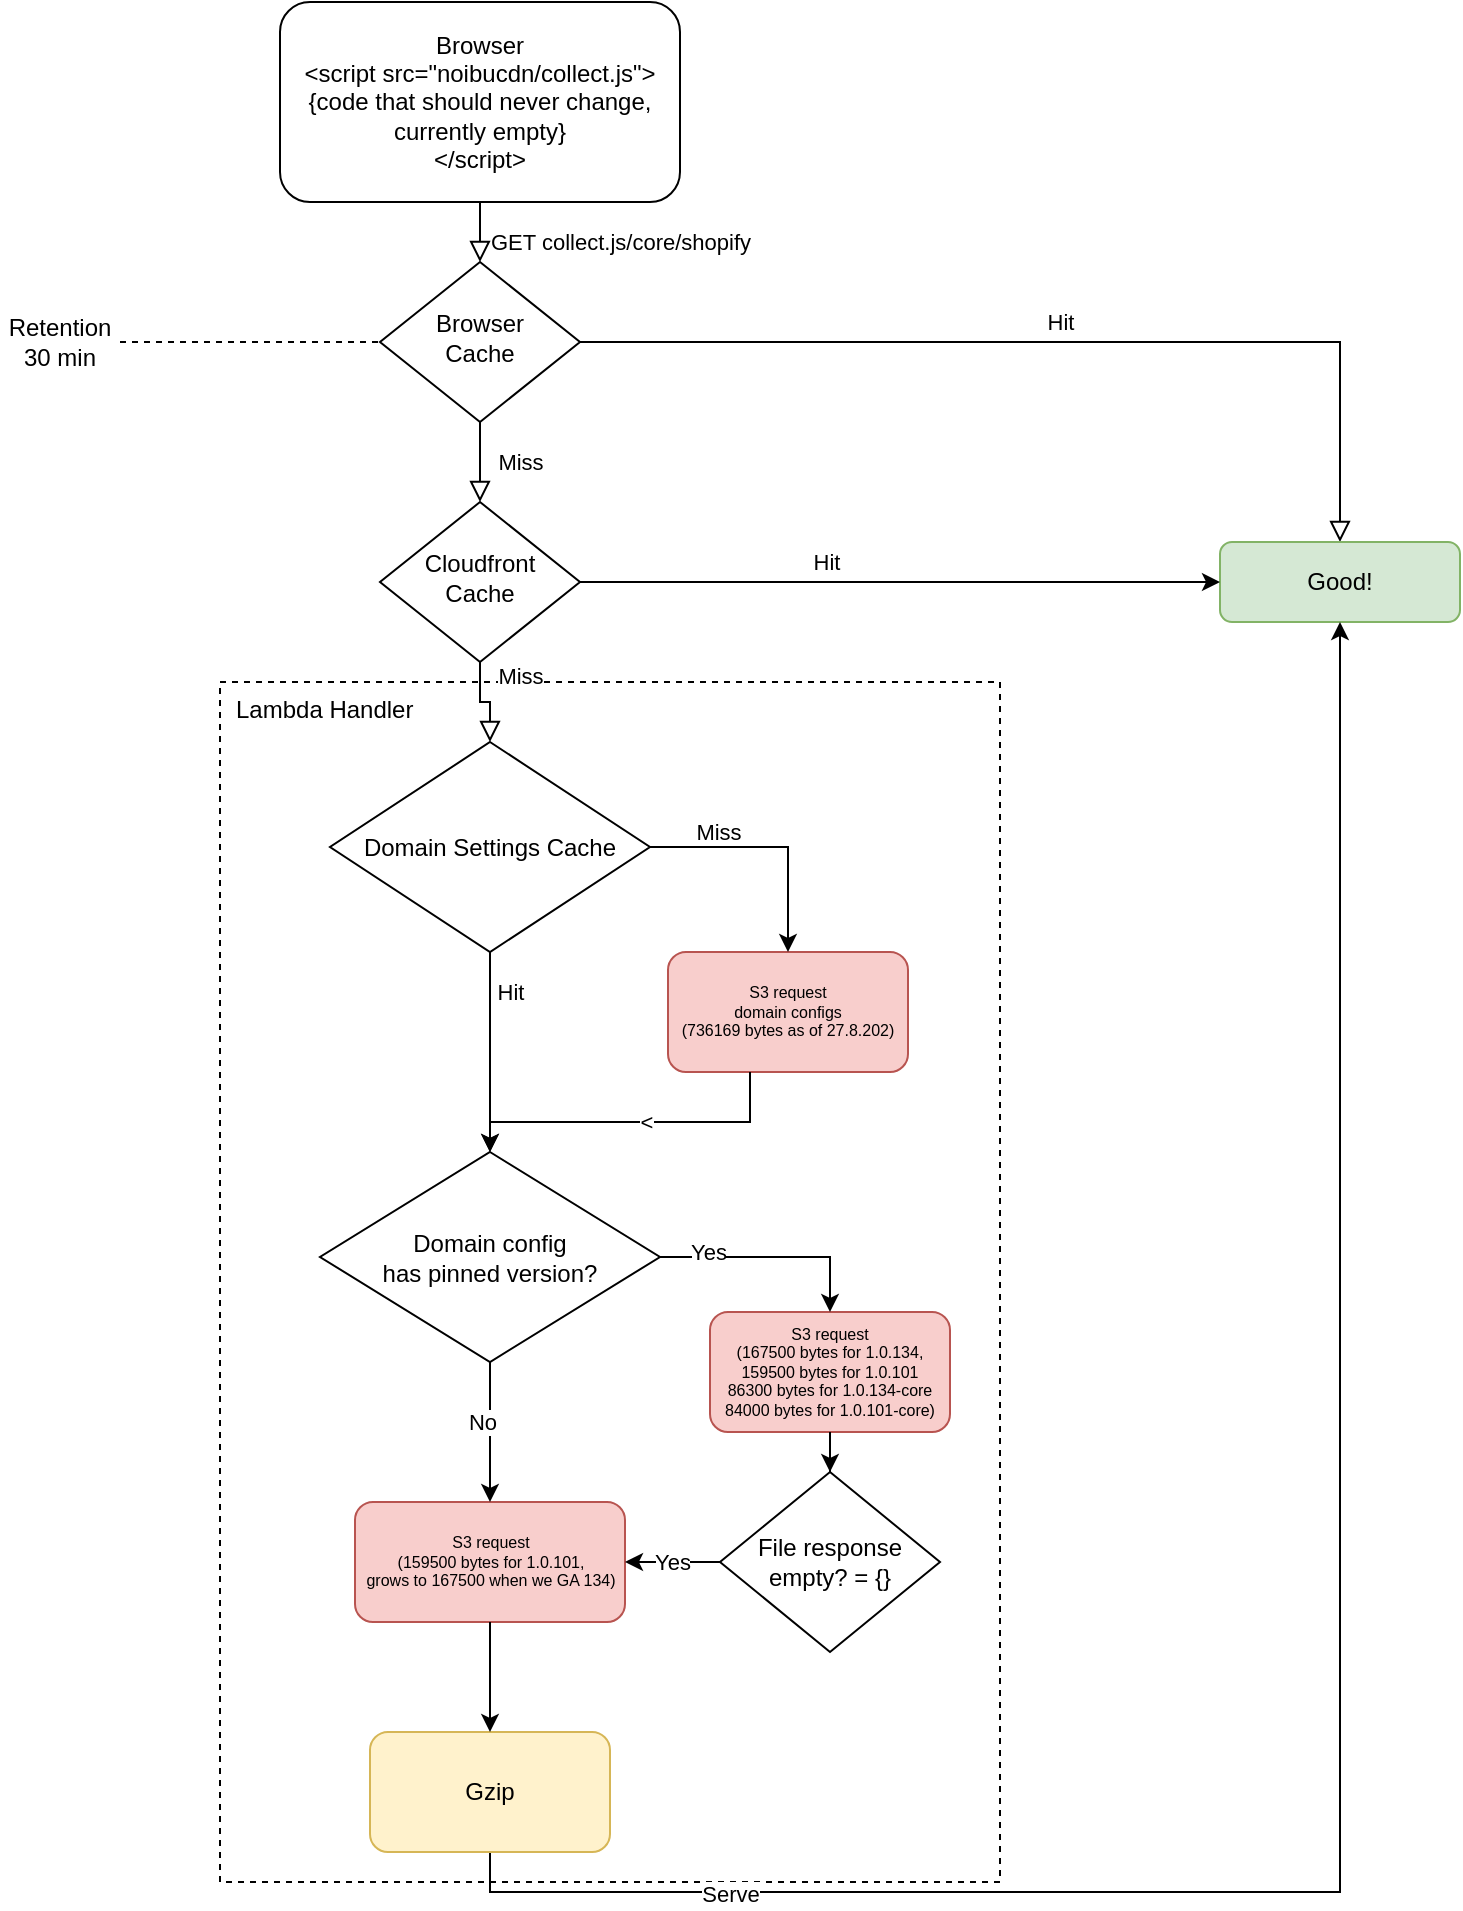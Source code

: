 <mxfile version="21.6.9" type="github">
  <diagram id="C5RBs43oDa-KdzZeNtuy" name="Page-1">
    <mxGraphModel dx="1195" dy="586" grid="1" gridSize="10" guides="1" tooltips="1" connect="1" arrows="1" fold="1" page="1" pageScale="1" pageWidth="827" pageHeight="1169" math="0" shadow="0">
      <root>
        <mxCell id="WIyWlLk6GJQsqaUBKTNV-0" />
        <mxCell id="WIyWlLk6GJQsqaUBKTNV-1" parent="WIyWlLk6GJQsqaUBKTNV-0" />
        <mxCell id="WIyWlLk6GJQsqaUBKTNV-11" value="Lambda Handler" style="rounded=0;whiteSpace=wrap;html=1;fontSize=12;glass=0;strokeWidth=1;shadow=0;fillColor=none;dashed=1;align=left;spacingLeft=6;verticalAlign=top;container=1;" parent="WIyWlLk6GJQsqaUBKTNV-1" vertex="1">
          <mxGeometry x="130" y="420" width="390" height="600" as="geometry" />
        </mxCell>
        <mxCell id="O_7KRulGqlB65XR4QwIi-27" value="S3 request&lt;br style=&quot;border-color: var(--border-color); font-size: 8px;&quot;&gt;&lt;span style=&quot;font-size: 8px;&quot;&gt;(&lt;/span&gt;&lt;span style=&quot;font-size: 8px;&quot;&gt;159500 bytes for 1.0.101,&lt;br&gt;&lt;/span&gt;&lt;span style=&quot;font-size: 8px;&quot;&gt;grows to 167500 when we GA 134)&lt;/span&gt;" style="rounded=1;whiteSpace=wrap;html=1;fillColor=#f8cecc;strokeColor=#b85450;fontSize=8;" vertex="1" parent="WIyWlLk6GJQsqaUBKTNV-11">
          <mxGeometry x="67.5" y="410" width="135" height="60" as="geometry" />
        </mxCell>
        <mxCell id="WIyWlLk6GJQsqaUBKTNV-3" value="Browser&lt;br&gt;&amp;lt;script src=&quot;noibucdn/collect.js&quot;&amp;gt;&lt;br&gt;{code that should never change, currently empty}&lt;br&gt;&amp;lt;/script&amp;gt;" style="rounded=1;whiteSpace=wrap;html=1;fontSize=12;glass=0;strokeWidth=1;shadow=0;" parent="WIyWlLk6GJQsqaUBKTNV-1" vertex="1">
          <mxGeometry x="160" y="80" width="200" height="100" as="geometry" />
        </mxCell>
        <mxCell id="WIyWlLk6GJQsqaUBKTNV-4" value="Miss" style="rounded=0;html=1;jettySize=auto;orthogonalLoop=1;fontSize=11;endArrow=block;endFill=0;endSize=8;strokeWidth=1;shadow=0;labelBackgroundColor=default;edgeStyle=orthogonalEdgeStyle;" parent="WIyWlLk6GJQsqaUBKTNV-1" source="WIyWlLk6GJQsqaUBKTNV-6" target="WIyWlLk6GJQsqaUBKTNV-10" edge="1">
          <mxGeometry y="20" relative="1" as="geometry">
            <mxPoint as="offset" />
          </mxGeometry>
        </mxCell>
        <mxCell id="WIyWlLk6GJQsqaUBKTNV-5" value="Hit" style="edgeStyle=orthogonalEdgeStyle;rounded=0;html=1;jettySize=auto;orthogonalLoop=1;fontSize=11;endArrow=block;endFill=0;endSize=8;strokeWidth=1;shadow=0;labelBackgroundColor=default;" parent="WIyWlLk6GJQsqaUBKTNV-1" source="WIyWlLk6GJQsqaUBKTNV-6" target="WIyWlLk6GJQsqaUBKTNV-7" edge="1">
          <mxGeometry y="10" relative="1" as="geometry">
            <mxPoint as="offset" />
          </mxGeometry>
        </mxCell>
        <mxCell id="WIyWlLk6GJQsqaUBKTNV-6" value="Browser&lt;br&gt;Cache" style="rhombus;whiteSpace=wrap;html=1;shadow=0;fontFamily=Helvetica;fontSize=12;align=center;strokeWidth=1;spacing=6;spacingTop=-4;" parent="WIyWlLk6GJQsqaUBKTNV-1" vertex="1">
          <mxGeometry x="210" y="210" width="100" height="80" as="geometry" />
        </mxCell>
        <mxCell id="WIyWlLk6GJQsqaUBKTNV-7" value="Good!" style="rounded=1;whiteSpace=wrap;html=1;fontSize=12;glass=0;strokeWidth=1;shadow=0;fillColor=#d5e8d4;strokeColor=#82b366;" parent="WIyWlLk6GJQsqaUBKTNV-1" vertex="1">
          <mxGeometry x="630" y="350" width="120" height="40" as="geometry" />
        </mxCell>
        <mxCell id="WIyWlLk6GJQsqaUBKTNV-8" value="Miss" style="rounded=0;html=1;jettySize=auto;orthogonalLoop=1;fontSize=11;endArrow=block;endFill=0;endSize=8;strokeWidth=1;shadow=0;labelBackgroundColor=default;edgeStyle=orthogonalEdgeStyle;entryX=0.5;entryY=0;entryDx=0;entryDy=0;" parent="WIyWlLk6GJQsqaUBKTNV-1" source="WIyWlLk6GJQsqaUBKTNV-10" target="O_7KRulGqlB65XR4QwIi-11" edge="1">
          <mxGeometry x="-0.704" y="20" relative="1" as="geometry">
            <mxPoint as="offset" />
          </mxGeometry>
        </mxCell>
        <mxCell id="O_7KRulGqlB65XR4QwIi-25" style="edgeStyle=orthogonalEdgeStyle;rounded=0;orthogonalLoop=1;jettySize=auto;html=1;entryX=0;entryY=0.5;entryDx=0;entryDy=0;" edge="1" parent="WIyWlLk6GJQsqaUBKTNV-1" source="WIyWlLk6GJQsqaUBKTNV-10" target="WIyWlLk6GJQsqaUBKTNV-7">
          <mxGeometry relative="1" as="geometry" />
        </mxCell>
        <mxCell id="O_7KRulGqlB65XR4QwIi-26" value="Hit" style="edgeLabel;html=1;align=center;verticalAlign=middle;resizable=0;points=[];labelBackgroundColor=default;" vertex="1" connectable="0" parent="O_7KRulGqlB65XR4QwIi-25">
          <mxGeometry x="-0.137" y="-5" relative="1" as="geometry">
            <mxPoint x="-15" y="-15" as="offset" />
          </mxGeometry>
        </mxCell>
        <mxCell id="WIyWlLk6GJQsqaUBKTNV-10" value="Cloudfront&lt;br&gt;Cache" style="rhombus;whiteSpace=wrap;html=1;shadow=0;fontFamily=Helvetica;fontSize=12;align=center;strokeWidth=1;spacing=6;spacingTop=-4;" parent="WIyWlLk6GJQsqaUBKTNV-1" vertex="1">
          <mxGeometry x="210" y="330" width="100" height="80" as="geometry" />
        </mxCell>
        <mxCell id="O_7KRulGqlB65XR4QwIi-5" style="edgeStyle=orthogonalEdgeStyle;rounded=0;orthogonalLoop=1;jettySize=auto;html=1;entryX=0;entryY=0.5;entryDx=0;entryDy=0;dashed=1;endArrow=none;endFill=0;" edge="1" parent="WIyWlLk6GJQsqaUBKTNV-1" source="O_7KRulGqlB65XR4QwIi-4" target="WIyWlLk6GJQsqaUBKTNV-6">
          <mxGeometry relative="1" as="geometry" />
        </mxCell>
        <mxCell id="O_7KRulGqlB65XR4QwIi-4" value="Retention 30 min" style="text;html=1;strokeColor=none;fillColor=none;align=center;verticalAlign=middle;whiteSpace=wrap;rounded=0;labelBackgroundColor=default;" vertex="1" parent="WIyWlLk6GJQsqaUBKTNV-1">
          <mxGeometry x="20" y="235" width="60" height="30" as="geometry" />
        </mxCell>
        <mxCell id="WIyWlLk6GJQsqaUBKTNV-2" value="" style="rounded=0;html=1;jettySize=auto;orthogonalLoop=1;fontSize=11;endArrow=block;endFill=0;endSize=8;strokeWidth=1;shadow=0;labelBackgroundColor=none;edgeStyle=orthogonalEdgeStyle;" parent="WIyWlLk6GJQsqaUBKTNV-1" source="WIyWlLk6GJQsqaUBKTNV-3" target="WIyWlLk6GJQsqaUBKTNV-6" edge="1">
          <mxGeometry relative="1" as="geometry" />
        </mxCell>
        <mxCell id="O_7KRulGqlB65XR4QwIi-8" value="GET collect.js/core/shopify" style="edgeLabel;html=1;align=center;verticalAlign=middle;resizable=0;points=[];labelBackgroundColor=#FFFFFF;" vertex="1" connectable="0" parent="WIyWlLk6GJQsqaUBKTNV-2">
          <mxGeometry x="-0.224" y="-2" relative="1" as="geometry">
            <mxPoint x="72" as="offset" />
          </mxGeometry>
        </mxCell>
        <mxCell id="O_7KRulGqlB65XR4QwIi-11" value="Domain Settings Cache" style="rhombus;whiteSpace=wrap;html=1;" vertex="1" parent="WIyWlLk6GJQsqaUBKTNV-1">
          <mxGeometry x="185" y="450" width="160" height="105" as="geometry" />
        </mxCell>
        <mxCell id="O_7KRulGqlB65XR4QwIi-13" value="Domain config &lt;br&gt;has pinned version?" style="rhombus;whiteSpace=wrap;html=1;" vertex="1" parent="WIyWlLk6GJQsqaUBKTNV-1">
          <mxGeometry x="180" y="655" width="170" height="105" as="geometry" />
        </mxCell>
        <mxCell id="O_7KRulGqlB65XR4QwIi-16" value="S3 request&lt;br style=&quot;font-size: 8px;&quot;&gt;domain configs&lt;br style=&quot;font-size: 8px;&quot;&gt;(736169 bytes as of 27.8.202)" style="rounded=1;whiteSpace=wrap;html=1;fillColor=#f8cecc;strokeColor=#b85450;fontSize=8;" vertex="1" parent="WIyWlLk6GJQsqaUBKTNV-1">
          <mxGeometry x="354" y="555" width="120" height="60" as="geometry" />
        </mxCell>
        <mxCell id="O_7KRulGqlB65XR4QwIi-20" value="File response empty? = {}" style="rhombus;whiteSpace=wrap;html=1;" vertex="1" parent="WIyWlLk6GJQsqaUBKTNV-1">
          <mxGeometry x="380" y="815" width="110" height="90" as="geometry" />
        </mxCell>
        <mxCell id="O_7KRulGqlB65XR4QwIi-21" value="S3 request&lt;br style=&quot;font-size: 8px;&quot;&gt;(167500 bytes for 1.0.134,&lt;br style=&quot;font-size: 8px;&quot;&gt;159500 bytes for 1.0.101&lt;br style=&quot;font-size: 8px;&quot;&gt;86300 bytes for 1.0.134-core&lt;br style=&quot;font-size: 8px;&quot;&gt;84000 bytes for 1.0.101-core)" style="rounded=1;whiteSpace=wrap;html=1;fillColor=#f8cecc;strokeColor=#b85450;fontSize=8;" vertex="1" parent="WIyWlLk6GJQsqaUBKTNV-1">
          <mxGeometry x="375" y="735" width="120" height="60" as="geometry" />
        </mxCell>
        <mxCell id="O_7KRulGqlB65XR4QwIi-41" style="edgeStyle=orthogonalEdgeStyle;rounded=0;orthogonalLoop=1;jettySize=auto;html=1;entryX=0.5;entryY=1;entryDx=0;entryDy=0;exitX=0.5;exitY=1;exitDx=0;exitDy=0;" edge="1" parent="WIyWlLk6GJQsqaUBKTNV-1" source="O_7KRulGqlB65XR4QwIi-32" target="WIyWlLk6GJQsqaUBKTNV-7">
          <mxGeometry relative="1" as="geometry">
            <mxPoint x="690" y="400" as="targetPoint" />
          </mxGeometry>
        </mxCell>
        <mxCell id="O_7KRulGqlB65XR4QwIi-42" value="Serve" style="edgeLabel;html=1;align=center;verticalAlign=middle;resizable=0;points=[];" vertex="1" connectable="0" parent="O_7KRulGqlB65XR4QwIi-41">
          <mxGeometry x="-0.742" y="-1" relative="1" as="geometry">
            <mxPoint as="offset" />
          </mxGeometry>
        </mxCell>
        <mxCell id="O_7KRulGqlB65XR4QwIi-32" value="Gzip" style="rounded=1;whiteSpace=wrap;html=1;fillColor=#fff2cc;strokeColor=#d6b656;" vertex="1" parent="WIyWlLk6GJQsqaUBKTNV-1">
          <mxGeometry x="205" y="945" width="120" height="60" as="geometry" />
        </mxCell>
        <mxCell id="O_7KRulGqlB65XR4QwIi-14" style="edgeStyle=orthogonalEdgeStyle;rounded=0;orthogonalLoop=1;jettySize=auto;html=1;entryX=0.5;entryY=0;entryDx=0;entryDy=0;" edge="1" parent="WIyWlLk6GJQsqaUBKTNV-1" source="O_7KRulGqlB65XR4QwIi-11" target="O_7KRulGqlB65XR4QwIi-13">
          <mxGeometry relative="1" as="geometry" />
        </mxCell>
        <mxCell id="O_7KRulGqlB65XR4QwIi-15" value="Hit" style="edgeLabel;html=1;align=center;verticalAlign=middle;resizable=0;points=[];" vertex="1" connectable="0" parent="O_7KRulGqlB65XR4QwIi-14">
          <mxGeometry x="-0.024" y="1" relative="1" as="geometry">
            <mxPoint x="9" y="-29" as="offset" />
          </mxGeometry>
        </mxCell>
        <mxCell id="O_7KRulGqlB65XR4QwIi-17" style="edgeStyle=orthogonalEdgeStyle;rounded=0;orthogonalLoop=1;jettySize=auto;html=1;entryX=0.5;entryY=0;entryDx=0;entryDy=0;" edge="1" parent="WIyWlLk6GJQsqaUBKTNV-1" source="O_7KRulGqlB65XR4QwIi-16" target="O_7KRulGqlB65XR4QwIi-13">
          <mxGeometry relative="1" as="geometry">
            <Array as="points">
              <mxPoint x="395" y="640" />
              <mxPoint x="265" y="640" />
            </Array>
          </mxGeometry>
        </mxCell>
        <mxCell id="O_7KRulGqlB65XR4QwIi-33" value="&amp;lt;" style="edgeLabel;html=1;align=center;verticalAlign=middle;resizable=0;points=[];" vertex="1" connectable="0" parent="O_7KRulGqlB65XR4QwIi-17">
          <mxGeometry x="-0.089" relative="1" as="geometry">
            <mxPoint as="offset" />
          </mxGeometry>
        </mxCell>
        <mxCell id="O_7KRulGqlB65XR4QwIi-18" style="edgeStyle=orthogonalEdgeStyle;rounded=0;orthogonalLoop=1;jettySize=auto;html=1;entryX=0.5;entryY=0;entryDx=0;entryDy=0;" edge="1" parent="WIyWlLk6GJQsqaUBKTNV-1" source="O_7KRulGqlB65XR4QwIi-11" target="O_7KRulGqlB65XR4QwIi-16">
          <mxGeometry relative="1" as="geometry" />
        </mxCell>
        <mxCell id="O_7KRulGqlB65XR4QwIi-19" value="Miss" style="edgeLabel;html=1;align=center;verticalAlign=middle;resizable=0;points=[];" vertex="1" connectable="0" parent="O_7KRulGqlB65XR4QwIi-18">
          <mxGeometry x="-0.443" relative="1" as="geometry">
            <mxPoint y="-8" as="offset" />
          </mxGeometry>
        </mxCell>
        <mxCell id="O_7KRulGqlB65XR4QwIi-22" style="edgeStyle=orthogonalEdgeStyle;rounded=0;orthogonalLoop=1;jettySize=auto;html=1;entryX=0.5;entryY=0;entryDx=0;entryDy=0;" edge="1" parent="WIyWlLk6GJQsqaUBKTNV-1" source="O_7KRulGqlB65XR4QwIi-13" target="O_7KRulGqlB65XR4QwIi-21">
          <mxGeometry relative="1" as="geometry" />
        </mxCell>
        <mxCell id="O_7KRulGqlB65XR4QwIi-23" value="Yes" style="edgeLabel;html=1;align=center;verticalAlign=middle;resizable=0;points=[];" vertex="1" connectable="0" parent="O_7KRulGqlB65XR4QwIi-22">
          <mxGeometry x="-0.654" relative="1" as="geometry">
            <mxPoint x="4" y="-3" as="offset" />
          </mxGeometry>
        </mxCell>
        <mxCell id="O_7KRulGqlB65XR4QwIi-24" style="edgeStyle=orthogonalEdgeStyle;rounded=0;orthogonalLoop=1;jettySize=auto;html=1;" edge="1" parent="WIyWlLk6GJQsqaUBKTNV-1" source="O_7KRulGqlB65XR4QwIi-21" target="O_7KRulGqlB65XR4QwIi-20">
          <mxGeometry relative="1" as="geometry" />
        </mxCell>
        <mxCell id="O_7KRulGqlB65XR4QwIi-28" style="edgeStyle=orthogonalEdgeStyle;rounded=0;orthogonalLoop=1;jettySize=auto;html=1;entryX=0.5;entryY=0;entryDx=0;entryDy=0;exitX=0.5;exitY=1;exitDx=0;exitDy=0;" edge="1" parent="WIyWlLk6GJQsqaUBKTNV-1" source="O_7KRulGqlB65XR4QwIi-13" target="O_7KRulGqlB65XR4QwIi-27">
          <mxGeometry relative="1" as="geometry" />
        </mxCell>
        <mxCell id="O_7KRulGqlB65XR4QwIi-29" value="No" style="edgeLabel;html=1;align=center;verticalAlign=middle;resizable=0;points=[];" vertex="1" connectable="0" parent="O_7KRulGqlB65XR4QwIi-28">
          <mxGeometry x="-0.205" y="-5" relative="1" as="geometry">
            <mxPoint x="1" y="2" as="offset" />
          </mxGeometry>
        </mxCell>
        <mxCell id="O_7KRulGqlB65XR4QwIi-30" style="edgeStyle=orthogonalEdgeStyle;rounded=0;orthogonalLoop=1;jettySize=auto;html=1;entryX=1;entryY=0.5;entryDx=0;entryDy=0;" edge="1" parent="WIyWlLk6GJQsqaUBKTNV-1" source="O_7KRulGqlB65XR4QwIi-20" target="O_7KRulGqlB65XR4QwIi-27">
          <mxGeometry relative="1" as="geometry" />
        </mxCell>
        <mxCell id="O_7KRulGqlB65XR4QwIi-31" value="Yes" style="edgeLabel;html=1;align=center;verticalAlign=middle;resizable=0;points=[];" vertex="1" connectable="0" parent="O_7KRulGqlB65XR4QwIi-30">
          <mxGeometry relative="1" as="geometry">
            <mxPoint as="offset" />
          </mxGeometry>
        </mxCell>
        <mxCell id="O_7KRulGqlB65XR4QwIi-34" style="edgeStyle=orthogonalEdgeStyle;rounded=0;orthogonalLoop=1;jettySize=auto;html=1;entryX=0.5;entryY=0;entryDx=0;entryDy=0;" edge="1" parent="WIyWlLk6GJQsqaUBKTNV-1" source="O_7KRulGqlB65XR4QwIi-27" target="O_7KRulGqlB65XR4QwIi-32">
          <mxGeometry relative="1" as="geometry" />
        </mxCell>
      </root>
    </mxGraphModel>
  </diagram>
</mxfile>
